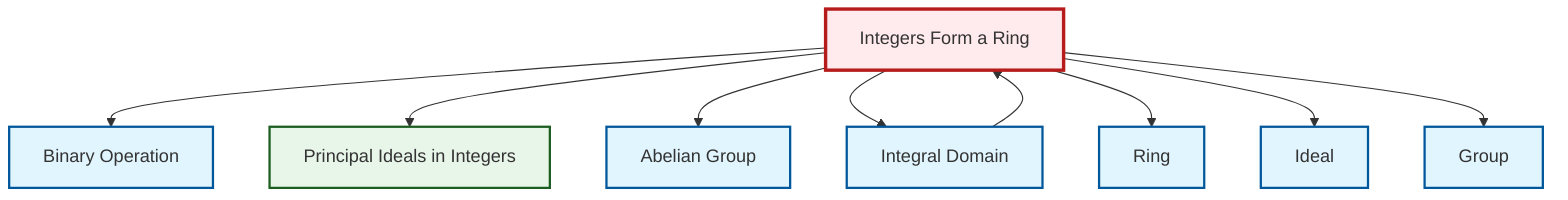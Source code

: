 graph TD
    classDef definition fill:#e1f5fe,stroke:#01579b,stroke-width:2px
    classDef theorem fill:#f3e5f5,stroke:#4a148c,stroke-width:2px
    classDef axiom fill:#fff3e0,stroke:#e65100,stroke-width:2px
    classDef example fill:#e8f5e9,stroke:#1b5e20,stroke-width:2px
    classDef current fill:#ffebee,stroke:#b71c1c,stroke-width:3px
    ex-principal-ideal["Principal Ideals in Integers"]:::example
    ex-integers-ring["Integers Form a Ring"]:::example
    def-group["Group"]:::definition
    def-ring["Ring"]:::definition
    def-binary-operation["Binary Operation"]:::definition
    def-integral-domain["Integral Domain"]:::definition
    def-ideal["Ideal"]:::definition
    def-abelian-group["Abelian Group"]:::definition
    ex-integers-ring --> def-binary-operation
    ex-integers-ring --> ex-principal-ideal
    ex-integers-ring --> def-abelian-group
    ex-integers-ring --> def-integral-domain
    ex-integers-ring --> def-ring
    ex-integers-ring --> def-ideal
    ex-integers-ring --> def-group
    def-integral-domain --> ex-integers-ring
    class ex-integers-ring current